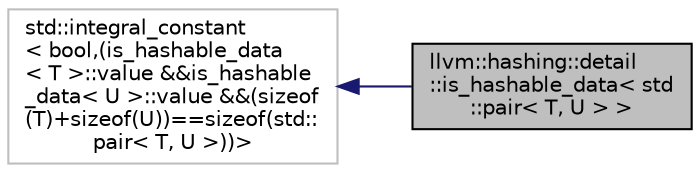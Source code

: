 digraph "llvm::hashing::detail::is_hashable_data&lt; std::pair&lt; T, U &gt; &gt;"
{
 // LATEX_PDF_SIZE
  bgcolor="transparent";
  edge [fontname="Helvetica",fontsize="10",labelfontname="Helvetica",labelfontsize="10"];
  node [fontname="Helvetica",fontsize="10",shape=record];
  rankdir="LR";
  Node1 [label="llvm::hashing::detail\l::is_hashable_data\< std\l::pair\< T, U \> \>",height=0.2,width=0.4,color="black", fillcolor="grey75", style="filled", fontcolor="black",tooltip=" "];
  Node2 -> Node1 [dir="back",color="midnightblue",fontsize="10",style="solid",fontname="Helvetica"];
  Node2 [label="std::integral_constant\l\< bool,(is_hashable_data\l\< T \>::value &&is_hashable\l_data\< U \>::value &&(sizeof\l(T)+sizeof(U))==sizeof(std::\lpair\< T, U \>))\>",height=0.2,width=0.4,color="grey75",tooltip=" "];
}
